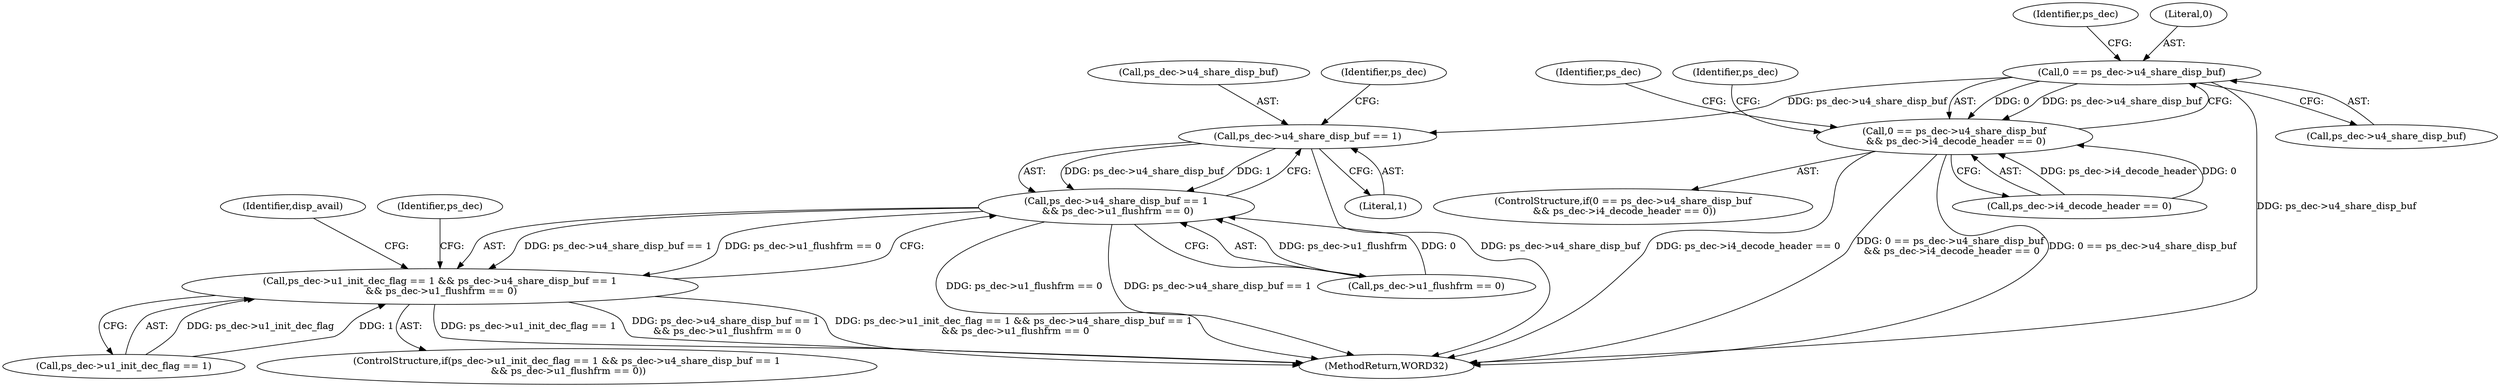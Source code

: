 digraph "0_Android_0b23c81c3dd9ec38f7e6806a3955fed1925541a0@pointer" {
"1000371" [label="(Call,0 == ps_dec->u4_share_disp_buf)"];
"1000370" [label="(Call,0 == ps_dec->u4_share_disp_buf\n && ps_dec->i4_decode_header == 0)"];
"1000537" [label="(Call,ps_dec->u4_share_disp_buf == 1)"];
"1000536" [label="(Call,ps_dec->u4_share_disp_buf == 1\n && ps_dec->u1_flushfrm == 0)"];
"1000530" [label="(Call,ps_dec->u1_init_dec_flag == 1 && ps_dec->u4_share_disp_buf == 1\n && ps_dec->u1_flushfrm == 0)"];
"1000531" [label="(Call,ps_dec->u1_init_dec_flag == 1)"];
"1000369" [label="(ControlStructure,if(0 == ps_dec->u4_share_disp_buf\n && ps_dec->i4_decode_header == 0))"];
"1002226" [label="(MethodReturn,WORD32)"];
"1000373" [label="(Call,ps_dec->u4_share_disp_buf)"];
"1000537" [label="(Call,ps_dec->u4_share_disp_buf == 1)"];
"1000387" [label="(Identifier,ps_dec)"];
"1000538" [label="(Call,ps_dec->u4_share_disp_buf)"];
"1000541" [label="(Literal,1)"];
"1000370" [label="(Call,0 == ps_dec->u4_share_disp_buf\n && ps_dec->i4_decode_header == 0)"];
"1000378" [label="(Identifier,ps_dec)"];
"1000530" [label="(Call,ps_dec->u1_init_dec_flag == 1 && ps_dec->u4_share_disp_buf == 1\n && ps_dec->u1_flushfrm == 0)"];
"1000371" [label="(Call,0 == ps_dec->u4_share_disp_buf)"];
"1000376" [label="(Call,ps_dec->i4_decode_header == 0)"];
"1000542" [label="(Call,ps_dec->u1_flushfrm == 0)"];
"1000473" [label="(Identifier,ps_dec)"];
"1000544" [label="(Identifier,ps_dec)"];
"1000551" [label="(Identifier,disp_avail)"];
"1000536" [label="(Call,ps_dec->u4_share_disp_buf == 1\n && ps_dec->u1_flushfrm == 0)"];
"1000707" [label="(Identifier,ps_dec)"];
"1000529" [label="(ControlStructure,if(ps_dec->u1_init_dec_flag == 1 && ps_dec->u4_share_disp_buf == 1\n && ps_dec->u1_flushfrm == 0))"];
"1000372" [label="(Literal,0)"];
"1000371" -> "1000370"  [label="AST: "];
"1000371" -> "1000373"  [label="CFG: "];
"1000372" -> "1000371"  [label="AST: "];
"1000373" -> "1000371"  [label="AST: "];
"1000378" -> "1000371"  [label="CFG: "];
"1000370" -> "1000371"  [label="CFG: "];
"1000371" -> "1002226"  [label="DDG: ps_dec->u4_share_disp_buf"];
"1000371" -> "1000370"  [label="DDG: 0"];
"1000371" -> "1000370"  [label="DDG: ps_dec->u4_share_disp_buf"];
"1000371" -> "1000537"  [label="DDG: ps_dec->u4_share_disp_buf"];
"1000370" -> "1000369"  [label="AST: "];
"1000370" -> "1000376"  [label="CFG: "];
"1000376" -> "1000370"  [label="AST: "];
"1000387" -> "1000370"  [label="CFG: "];
"1000473" -> "1000370"  [label="CFG: "];
"1000370" -> "1002226"  [label="DDG: ps_dec->i4_decode_header == 0"];
"1000370" -> "1002226"  [label="DDG: 0 == ps_dec->u4_share_disp_buf\n && ps_dec->i4_decode_header == 0"];
"1000370" -> "1002226"  [label="DDG: 0 == ps_dec->u4_share_disp_buf"];
"1000376" -> "1000370"  [label="DDG: ps_dec->i4_decode_header"];
"1000376" -> "1000370"  [label="DDG: 0"];
"1000537" -> "1000536"  [label="AST: "];
"1000537" -> "1000541"  [label="CFG: "];
"1000538" -> "1000537"  [label="AST: "];
"1000541" -> "1000537"  [label="AST: "];
"1000544" -> "1000537"  [label="CFG: "];
"1000536" -> "1000537"  [label="CFG: "];
"1000537" -> "1002226"  [label="DDG: ps_dec->u4_share_disp_buf"];
"1000537" -> "1000536"  [label="DDG: ps_dec->u4_share_disp_buf"];
"1000537" -> "1000536"  [label="DDG: 1"];
"1000536" -> "1000530"  [label="AST: "];
"1000536" -> "1000542"  [label="CFG: "];
"1000542" -> "1000536"  [label="AST: "];
"1000530" -> "1000536"  [label="CFG: "];
"1000536" -> "1002226"  [label="DDG: ps_dec->u1_flushfrm == 0"];
"1000536" -> "1002226"  [label="DDG: ps_dec->u4_share_disp_buf == 1"];
"1000536" -> "1000530"  [label="DDG: ps_dec->u4_share_disp_buf == 1"];
"1000536" -> "1000530"  [label="DDG: ps_dec->u1_flushfrm == 0"];
"1000542" -> "1000536"  [label="DDG: ps_dec->u1_flushfrm"];
"1000542" -> "1000536"  [label="DDG: 0"];
"1000530" -> "1000529"  [label="AST: "];
"1000530" -> "1000531"  [label="CFG: "];
"1000531" -> "1000530"  [label="AST: "];
"1000551" -> "1000530"  [label="CFG: "];
"1000707" -> "1000530"  [label="CFG: "];
"1000530" -> "1002226"  [label="DDG: ps_dec->u1_init_dec_flag == 1"];
"1000530" -> "1002226"  [label="DDG: ps_dec->u4_share_disp_buf == 1\n && ps_dec->u1_flushfrm == 0"];
"1000530" -> "1002226"  [label="DDG: ps_dec->u1_init_dec_flag == 1 && ps_dec->u4_share_disp_buf == 1\n && ps_dec->u1_flushfrm == 0"];
"1000531" -> "1000530"  [label="DDG: ps_dec->u1_init_dec_flag"];
"1000531" -> "1000530"  [label="DDG: 1"];
}
